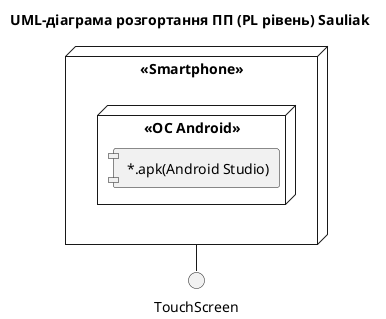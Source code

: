 @startuml

title UML-діаграма розгортання ПП (PL рівень) Sauliak

left to right direction

skinparam componentStyle uml1

node "<<Smartphone>>" as smartphone {
	node "<<OC Android>>" {
		component [ *.apk(Android Studio)]
	}
}

interface TouchScreen

TouchScreen - smartphone

@enduml
